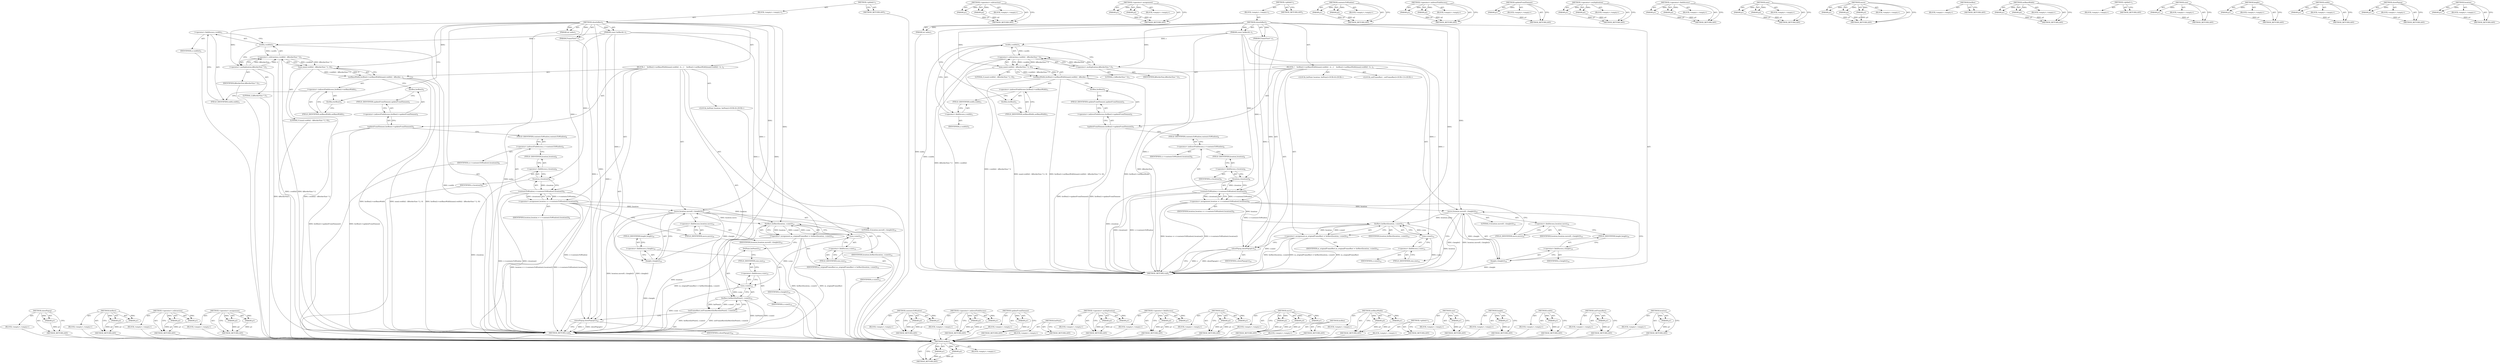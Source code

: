 digraph "location" {
vulnerable_152 [label=<(METHOD,IntRect)>];
vulnerable_153 [label=<(PARAM,p1)>];
vulnerable_154 [label=<(PARAM,p2)>];
vulnerable_155 [label=<(BLOCK,&lt;empty&gt;,&lt;empty&gt;)>];
vulnerable_156 [label=<(METHOD_RETURN,ANY)>];
vulnerable_105 [label=<(METHOD,&lt;operator&gt;.subtraction)>];
vulnerable_106 [label=<(PARAM,p1)>];
vulnerable_107 [label=<(PARAM,p2)>];
vulnerable_108 [label=<(BLOCK,&lt;empty&gt;,&lt;empty&gt;)>];
vulnerable_109 [label=<(METHOD_RETURN,ANY)>];
vulnerable_128 [label=<(METHOD,&lt;operator&gt;.assignment)>];
vulnerable_129 [label=<(PARAM,p1)>];
vulnerable_130 [label=<(PARAM,p2)>];
vulnerable_131 [label=<(BLOCK,&lt;empty&gt;,&lt;empty&gt;)>];
vulnerable_132 [label=<(METHOD_RETURN,ANY)>];
vulnerable_6 [label=<(METHOD,&lt;global&gt;)<SUB>1</SUB>>];
vulnerable_7 [label=<(BLOCK,&lt;empty&gt;,&lt;empty&gt;)<SUB>1</SUB>>];
vulnerable_8 [label=<(METHOD,showInRect)<SUB>1</SUB>>];
vulnerable_9 [label=<(PARAM,const IntRect&amp; r)<SUB>1</SUB>>];
vulnerable_10 [label=<(PARAM,FrameView* v)<SUB>1</SUB>>];
vulnerable_11 [label=<(PARAM,int index)<SUB>1</SUB>>];
vulnerable_12 [label=<(BLOCK,{
    listBox()-&gt;setBaseWidth(max(r.width() - k...,{
    listBox()-&gt;setBaseWidth(max(r.width() - k...)<SUB>2</SUB>>];
vulnerable_13 [label=<(setBaseWidth,listBox()-&gt;setBaseWidth(max(r.width() - kBorder...)<SUB>3</SUB>>];
vulnerable_14 [label=<(&lt;operator&gt;.indirectFieldAccess,listBox()-&gt;setBaseWidth)<SUB>3</SUB>>];
vulnerable_15 [label=<(listBox,listBox())<SUB>3</SUB>>];
vulnerable_16 [label=<(FIELD_IDENTIFIER,setBaseWidth,setBaseWidth)<SUB>3</SUB>>];
vulnerable_17 [label=<(max,max(r.width() - kBorderSize * 2, 0))<SUB>3</SUB>>];
vulnerable_18 [label=<(&lt;operator&gt;.subtraction,r.width() - kBorderSize * 2)<SUB>3</SUB>>];
vulnerable_19 [label=<(width,r.width())<SUB>3</SUB>>];
vulnerable_20 [label=<(&lt;operator&gt;.fieldAccess,r.width)<SUB>3</SUB>>];
vulnerable_21 [label=<(IDENTIFIER,r,r.width())<SUB>3</SUB>>];
vulnerable_22 [label=<(FIELD_IDENTIFIER,width,width)<SUB>3</SUB>>];
vulnerable_23 [label=<(&lt;operator&gt;.multiplication,kBorderSize * 2)<SUB>3</SUB>>];
vulnerable_24 [label=<(IDENTIFIER,kBorderSize,kBorderSize * 2)<SUB>3</SUB>>];
vulnerable_25 [label=<(LITERAL,2,kBorderSize * 2)<SUB>3</SUB>>];
vulnerable_26 [label=<(LITERAL,0,max(r.width() - kBorderSize * 2, 0))<SUB>3</SUB>>];
vulnerable_27 [label=<(updateFromElement,listBox()-&gt;updateFromElement())<SUB>5</SUB>>];
vulnerable_28 [label=<(&lt;operator&gt;.indirectFieldAccess,listBox()-&gt;updateFromElement)<SUB>5</SUB>>];
vulnerable_29 [label=<(listBox,listBox())<SUB>5</SUB>>];
vulnerable_30 [label=<(FIELD_IDENTIFIER,updateFromElement,updateFromElement)<SUB>5</SUB>>];
vulnerable_31 [label="<(LOCAL,IntPoint location: IntPoint)<SUB>8</SUB>>"];
vulnerable_32 [label=<(&lt;operator&gt;.assignment,location = v-&gt;contentsToWindow(r.location()))<SUB>8</SUB>>];
vulnerable_33 [label=<(IDENTIFIER,location,location = v-&gt;contentsToWindow(r.location()))<SUB>8</SUB>>];
vulnerable_34 [label=<(contentsToWindow,v-&gt;contentsToWindow(r.location()))<SUB>8</SUB>>];
vulnerable_35 [label=<(&lt;operator&gt;.indirectFieldAccess,v-&gt;contentsToWindow)<SUB>8</SUB>>];
vulnerable_36 [label=<(IDENTIFIER,v,v-&gt;contentsToWindow(r.location()))<SUB>8</SUB>>];
vulnerable_37 [label=<(FIELD_IDENTIFIER,contentsToWindow,contentsToWindow)<SUB>8</SUB>>];
vulnerable_38 [label=<(location,r.location())<SUB>8</SUB>>];
vulnerable_39 [label=<(&lt;operator&gt;.fieldAccess,r.location)<SUB>8</SUB>>];
vulnerable_40 [label=<(IDENTIFIER,r,r.location())<SUB>8</SUB>>];
vulnerable_41 [label=<(FIELD_IDENTIFIER,location,location)<SUB>8</SUB>>];
vulnerable_42 [label=<(move,location.move(0, r.height()))<SUB>10</SUB>>];
vulnerable_43 [label=<(&lt;operator&gt;.fieldAccess,location.move)<SUB>10</SUB>>];
vulnerable_44 [label=<(IDENTIFIER,location,location.move(0, r.height()))<SUB>10</SUB>>];
vulnerable_45 [label=<(FIELD_IDENTIFIER,move,move)<SUB>10</SUB>>];
vulnerable_46 [label=<(LITERAL,0,location.move(0, r.height()))<SUB>10</SUB>>];
vulnerable_47 [label=<(height,r.height())<SUB>10</SUB>>];
vulnerable_48 [label=<(&lt;operator&gt;.fieldAccess,r.height)<SUB>10</SUB>>];
vulnerable_49 [label=<(IDENTIFIER,r,r.height())<SUB>10</SUB>>];
vulnerable_50 [label=<(FIELD_IDENTIFIER,height,height)<SUB>10</SUB>>];
vulnerable_51 [label=<(&lt;operator&gt;.assignment,m_originalFrameRect = IntRect(location, r.size()))<SUB>12</SUB>>];
vulnerable_52 [label=<(IDENTIFIER,m_originalFrameRect,m_originalFrameRect = IntRect(location, r.size()))<SUB>12</SUB>>];
vulnerable_53 [label=<(IntRect,IntRect(location, r.size()))<SUB>12</SUB>>];
vulnerable_54 [label=<(IDENTIFIER,location,IntRect(location, r.size()))<SUB>12</SUB>>];
vulnerable_55 [label=<(size,r.size())<SUB>12</SUB>>];
vulnerable_56 [label=<(&lt;operator&gt;.fieldAccess,r.size)<SUB>12</SUB>>];
vulnerable_57 [label=<(IDENTIFIER,r,r.size())<SUB>12</SUB>>];
vulnerable_58 [label=<(FIELD_IDENTIFIER,size,size)<SUB>12</SUB>>];
vulnerable_59 [label="<(LOCAL,setFrameRect : setFrameRect)<SUB>13</SUB>>"];
vulnerable_60 [label=<(showPopup,showPopup(v))<SUB>14</SUB>>];
vulnerable_61 [label=<(IDENTIFIER,v,showPopup(v))<SUB>14</SUB>>];
vulnerable_62 [label=<(METHOD_RETURN,void)<SUB>1</SUB>>];
vulnerable_64 [label=<(METHOD_RETURN,ANY)<SUB>1</SUB>>];
vulnerable_133 [label=<(METHOD,contentsToWindow)>];
vulnerable_134 [label=<(PARAM,p1)>];
vulnerable_135 [label=<(PARAM,p2)>];
vulnerable_136 [label=<(BLOCK,&lt;empty&gt;,&lt;empty&gt;)>];
vulnerable_137 [label=<(METHOD_RETURN,ANY)>];
vulnerable_92 [label=<(METHOD,&lt;operator&gt;.indirectFieldAccess)>];
vulnerable_93 [label=<(PARAM,p1)>];
vulnerable_94 [label=<(PARAM,p2)>];
vulnerable_95 [label=<(BLOCK,&lt;empty&gt;,&lt;empty&gt;)>];
vulnerable_96 [label=<(METHOD_RETURN,ANY)>];
vulnerable_124 [label=<(METHOD,updateFromElement)>];
vulnerable_125 [label=<(PARAM,p1)>];
vulnerable_126 [label=<(BLOCK,&lt;empty&gt;,&lt;empty&gt;)>];
vulnerable_127 [label=<(METHOD_RETURN,ANY)>];
vulnerable_119 [label=<(METHOD,&lt;operator&gt;.multiplication)>];
vulnerable_120 [label=<(PARAM,p1)>];
vulnerable_121 [label=<(PARAM,p2)>];
vulnerable_122 [label=<(BLOCK,&lt;empty&gt;,&lt;empty&gt;)>];
vulnerable_123 [label=<(METHOD_RETURN,ANY)>];
vulnerable_114 [label=<(METHOD,&lt;operator&gt;.fieldAccess)>];
vulnerable_115 [label=<(PARAM,p1)>];
vulnerable_116 [label=<(PARAM,p2)>];
vulnerable_117 [label=<(BLOCK,&lt;empty&gt;,&lt;empty&gt;)>];
vulnerable_118 [label=<(METHOD_RETURN,ANY)>];
vulnerable_100 [label=<(METHOD,max)>];
vulnerable_101 [label=<(PARAM,p1)>];
vulnerable_102 [label=<(PARAM,p2)>];
vulnerable_103 [label=<(BLOCK,&lt;empty&gt;,&lt;empty&gt;)>];
vulnerable_104 [label=<(METHOD_RETURN,ANY)>];
vulnerable_142 [label=<(METHOD,move)>];
vulnerable_143 [label=<(PARAM,p1)>];
vulnerable_144 [label=<(PARAM,p2)>];
vulnerable_145 [label=<(PARAM,p3)>];
vulnerable_146 [label=<(BLOCK,&lt;empty&gt;,&lt;empty&gt;)>];
vulnerable_147 [label=<(METHOD_RETURN,ANY)>];
vulnerable_97 [label=<(METHOD,listBox)>];
vulnerable_98 [label=<(BLOCK,&lt;empty&gt;,&lt;empty&gt;)>];
vulnerable_99 [label=<(METHOD_RETURN,ANY)>];
vulnerable_87 [label=<(METHOD,setBaseWidth)>];
vulnerable_88 [label=<(PARAM,p1)>];
vulnerable_89 [label=<(PARAM,p2)>];
vulnerable_90 [label=<(BLOCK,&lt;empty&gt;,&lt;empty&gt;)>];
vulnerable_91 [label=<(METHOD_RETURN,ANY)>];
vulnerable_81 [label=<(METHOD,&lt;global&gt;)<SUB>1</SUB>>];
vulnerable_82 [label=<(BLOCK,&lt;empty&gt;,&lt;empty&gt;)>];
vulnerable_83 [label=<(METHOD_RETURN,ANY)>];
vulnerable_157 [label=<(METHOD,size)>];
vulnerable_158 [label=<(PARAM,p1)>];
vulnerable_159 [label=<(BLOCK,&lt;empty&gt;,&lt;empty&gt;)>];
vulnerable_160 [label=<(METHOD_RETURN,ANY)>];
vulnerable_148 [label=<(METHOD,height)>];
vulnerable_149 [label=<(PARAM,p1)>];
vulnerable_150 [label=<(BLOCK,&lt;empty&gt;,&lt;empty&gt;)>];
vulnerable_151 [label=<(METHOD_RETURN,ANY)>];
vulnerable_110 [label=<(METHOD,width)>];
vulnerable_111 [label=<(PARAM,p1)>];
vulnerable_112 [label=<(BLOCK,&lt;empty&gt;,&lt;empty&gt;)>];
vulnerable_113 [label=<(METHOD_RETURN,ANY)>];
vulnerable_161 [label=<(METHOD,showPopup)>];
vulnerable_162 [label=<(PARAM,p1)>];
vulnerable_163 [label=<(BLOCK,&lt;empty&gt;,&lt;empty&gt;)>];
vulnerable_164 [label=<(METHOD_RETURN,ANY)>];
vulnerable_138 [label=<(METHOD,location)>];
vulnerable_139 [label=<(PARAM,p1)>];
vulnerable_140 [label=<(BLOCK,&lt;empty&gt;,&lt;empty&gt;)>];
vulnerable_141 [label=<(METHOD_RETURN,ANY)>];
fixed_172 [label=<(METHOD,showPopup)>];
fixed_173 [label=<(PARAM,p1)>];
fixed_174 [label=<(BLOCK,&lt;empty&gt;,&lt;empty&gt;)>];
fixed_175 [label=<(METHOD_RETURN,ANY)>];
fixed_156 [label=<(METHOD,IntRect)>];
fixed_157 [label=<(PARAM,p1)>];
fixed_158 [label=<(PARAM,p2)>];
fixed_159 [label=<(BLOCK,&lt;empty&gt;,&lt;empty&gt;)>];
fixed_160 [label=<(METHOD_RETURN,ANY)>];
fixed_109 [label=<(METHOD,&lt;operator&gt;.subtraction)>];
fixed_110 [label=<(PARAM,p1)>];
fixed_111 [label=<(PARAM,p2)>];
fixed_112 [label=<(BLOCK,&lt;empty&gt;,&lt;empty&gt;)>];
fixed_113 [label=<(METHOD_RETURN,ANY)>];
fixed_132 [label=<(METHOD,&lt;operator&gt;.assignment)>];
fixed_133 [label=<(PARAM,p1)>];
fixed_134 [label=<(PARAM,p2)>];
fixed_135 [label=<(BLOCK,&lt;empty&gt;,&lt;empty&gt;)>];
fixed_136 [label=<(METHOD_RETURN,ANY)>];
fixed_6 [label=<(METHOD,&lt;global&gt;)<SUB>1</SUB>>];
fixed_7 [label=<(BLOCK,&lt;empty&gt;,&lt;empty&gt;)<SUB>1</SUB>>];
fixed_8 [label=<(METHOD,showInRect)<SUB>1</SUB>>];
fixed_9 [label=<(PARAM,const IntRect&amp; r)<SUB>1</SUB>>];
fixed_10 [label=<(PARAM,FrameView* v)<SUB>1</SUB>>];
fixed_11 [label=<(PARAM,int index)<SUB>1</SUB>>];
fixed_12 [label=<(BLOCK,{
    listBox()-&gt;setBaseWidth(max(r.width() - k...,{
    listBox()-&gt;setBaseWidth(max(r.width() - k...)<SUB>2</SUB>>];
fixed_13 [label=<(setBaseWidth,listBox()-&gt;setBaseWidth(max(r.width() - kBorder...)<SUB>3</SUB>>];
fixed_14 [label=<(&lt;operator&gt;.indirectFieldAccess,listBox()-&gt;setBaseWidth)<SUB>3</SUB>>];
fixed_15 [label=<(listBox,listBox())<SUB>3</SUB>>];
fixed_16 [label=<(FIELD_IDENTIFIER,setBaseWidth,setBaseWidth)<SUB>3</SUB>>];
fixed_17 [label=<(max,max(r.width() - kBorderSize * 2, 0))<SUB>3</SUB>>];
fixed_18 [label=<(&lt;operator&gt;.subtraction,r.width() - kBorderSize * 2)<SUB>3</SUB>>];
fixed_19 [label=<(width,r.width())<SUB>3</SUB>>];
fixed_20 [label=<(&lt;operator&gt;.fieldAccess,r.width)<SUB>3</SUB>>];
fixed_21 [label=<(IDENTIFIER,r,r.width())<SUB>3</SUB>>];
fixed_22 [label=<(FIELD_IDENTIFIER,width,width)<SUB>3</SUB>>];
fixed_23 [label=<(&lt;operator&gt;.multiplication,kBorderSize * 2)<SUB>3</SUB>>];
fixed_24 [label=<(IDENTIFIER,kBorderSize,kBorderSize * 2)<SUB>3</SUB>>];
fixed_25 [label=<(LITERAL,2,kBorderSize * 2)<SUB>3</SUB>>];
fixed_26 [label=<(LITERAL,0,max(r.width() - kBorderSize * 2, 0))<SUB>3</SUB>>];
fixed_27 [label=<(updateFromElement,listBox()-&gt;updateFromElement())<SUB>5</SUB>>];
fixed_28 [label=<(&lt;operator&gt;.indirectFieldAccess,listBox()-&gt;updateFromElement)<SUB>5</SUB>>];
fixed_29 [label=<(listBox,listBox())<SUB>5</SUB>>];
fixed_30 [label=<(FIELD_IDENTIFIER,updateFromElement,updateFromElement)<SUB>5</SUB>>];
fixed_31 [label="<(LOCAL,IntPoint location: IntPoint)<SUB>8</SUB>>"];
fixed_32 [label=<(&lt;operator&gt;.assignment,location = v-&gt;contentsToWindow(r.location()))<SUB>8</SUB>>];
fixed_33 [label=<(IDENTIFIER,location,location = v-&gt;contentsToWindow(r.location()))<SUB>8</SUB>>];
fixed_34 [label=<(contentsToWindow,v-&gt;contentsToWindow(r.location()))<SUB>8</SUB>>];
fixed_35 [label=<(&lt;operator&gt;.indirectFieldAccess,v-&gt;contentsToWindow)<SUB>8</SUB>>];
fixed_36 [label=<(IDENTIFIER,v,v-&gt;contentsToWindow(r.location()))<SUB>8</SUB>>];
fixed_37 [label=<(FIELD_IDENTIFIER,contentsToWindow,contentsToWindow)<SUB>8</SUB>>];
fixed_38 [label=<(location,r.location())<SUB>8</SUB>>];
fixed_39 [label=<(&lt;operator&gt;.fieldAccess,r.location)<SUB>8</SUB>>];
fixed_40 [label=<(IDENTIFIER,r,r.location())<SUB>8</SUB>>];
fixed_41 [label=<(FIELD_IDENTIFIER,location,location)<SUB>8</SUB>>];
fixed_42 [label=<(move,location.move(0, r.height()))<SUB>10</SUB>>];
fixed_43 [label=<(&lt;operator&gt;.fieldAccess,location.move)<SUB>10</SUB>>];
fixed_44 [label=<(IDENTIFIER,location,location.move(0, r.height()))<SUB>10</SUB>>];
fixed_45 [label=<(FIELD_IDENTIFIER,move,move)<SUB>10</SUB>>];
fixed_46 [label=<(LITERAL,0,location.move(0, r.height()))<SUB>10</SUB>>];
fixed_47 [label=<(height,r.height())<SUB>10</SUB>>];
fixed_48 [label=<(&lt;operator&gt;.fieldAccess,r.height)<SUB>10</SUB>>];
fixed_49 [label=<(IDENTIFIER,r,r.height())<SUB>10</SUB>>];
fixed_50 [label=<(FIELD_IDENTIFIER,height,height)<SUB>10</SUB>>];
fixed_51 [label=<(&lt;operator&gt;.assignment,m_originalFrameRect = IntRect(location, r.size()))<SUB>12</SUB>>];
fixed_52 [label=<(IDENTIFIER,m_originalFrameRect,m_originalFrameRect = IntRect(location, r.size()))<SUB>12</SUB>>];
fixed_53 [label=<(IntRect,IntRect(location, r.size()))<SUB>12</SUB>>];
fixed_54 [label=<(IDENTIFIER,location,IntRect(location, r.size()))<SUB>12</SUB>>];
fixed_55 [label=<(size,r.size())<SUB>12</SUB>>];
fixed_56 [label=<(&lt;operator&gt;.fieldAccess,r.size)<SUB>12</SUB>>];
fixed_57 [label=<(IDENTIFIER,r,r.size())<SUB>12</SUB>>];
fixed_58 [label=<(FIELD_IDENTIFIER,size,size)<SUB>12</SUB>>];
fixed_59 [label=<(setFrameRect,setFrameRect(IntRect(IntPoint(), r.size())))<SUB>15</SUB>>];
fixed_60 [label=<(IntRect,IntRect(IntPoint(), r.size()))<SUB>15</SUB>>];
fixed_61 [label=<(IntPoint,IntPoint())<SUB>15</SUB>>];
fixed_62 [label=<(size,r.size())<SUB>15</SUB>>];
fixed_63 [label=<(&lt;operator&gt;.fieldAccess,r.size)<SUB>15</SUB>>];
fixed_64 [label=<(IDENTIFIER,r,r.size())<SUB>15</SUB>>];
fixed_65 [label=<(FIELD_IDENTIFIER,size,size)<SUB>15</SUB>>];
fixed_66 [label=<(showPopup,showPopup(v))<SUB>16</SUB>>];
fixed_67 [label=<(IDENTIFIER,v,showPopup(v))<SUB>16</SUB>>];
fixed_68 [label=<(METHOD_RETURN,void)<SUB>1</SUB>>];
fixed_70 [label=<(METHOD_RETURN,ANY)<SUB>1</SUB>>];
fixed_137 [label=<(METHOD,contentsToWindow)>];
fixed_138 [label=<(PARAM,p1)>];
fixed_139 [label=<(PARAM,p2)>];
fixed_140 [label=<(BLOCK,&lt;empty&gt;,&lt;empty&gt;)>];
fixed_141 [label=<(METHOD_RETURN,ANY)>];
fixed_96 [label=<(METHOD,&lt;operator&gt;.indirectFieldAccess)>];
fixed_97 [label=<(PARAM,p1)>];
fixed_98 [label=<(PARAM,p2)>];
fixed_99 [label=<(BLOCK,&lt;empty&gt;,&lt;empty&gt;)>];
fixed_100 [label=<(METHOD_RETURN,ANY)>];
fixed_128 [label=<(METHOD,updateFromElement)>];
fixed_129 [label=<(PARAM,p1)>];
fixed_130 [label=<(BLOCK,&lt;empty&gt;,&lt;empty&gt;)>];
fixed_131 [label=<(METHOD_RETURN,ANY)>];
fixed_169 [label=<(METHOD,IntPoint)>];
fixed_170 [label=<(BLOCK,&lt;empty&gt;,&lt;empty&gt;)>];
fixed_171 [label=<(METHOD_RETURN,ANY)>];
fixed_123 [label=<(METHOD,&lt;operator&gt;.multiplication)>];
fixed_124 [label=<(PARAM,p1)>];
fixed_125 [label=<(PARAM,p2)>];
fixed_126 [label=<(BLOCK,&lt;empty&gt;,&lt;empty&gt;)>];
fixed_127 [label=<(METHOD_RETURN,ANY)>];
fixed_118 [label=<(METHOD,&lt;operator&gt;.fieldAccess)>];
fixed_119 [label=<(PARAM,p1)>];
fixed_120 [label=<(PARAM,p2)>];
fixed_121 [label=<(BLOCK,&lt;empty&gt;,&lt;empty&gt;)>];
fixed_122 [label=<(METHOD_RETURN,ANY)>];
fixed_104 [label=<(METHOD,max)>];
fixed_105 [label=<(PARAM,p1)>];
fixed_106 [label=<(PARAM,p2)>];
fixed_107 [label=<(BLOCK,&lt;empty&gt;,&lt;empty&gt;)>];
fixed_108 [label=<(METHOD_RETURN,ANY)>];
fixed_146 [label=<(METHOD,move)>];
fixed_147 [label=<(PARAM,p1)>];
fixed_148 [label=<(PARAM,p2)>];
fixed_149 [label=<(PARAM,p3)>];
fixed_150 [label=<(BLOCK,&lt;empty&gt;,&lt;empty&gt;)>];
fixed_151 [label=<(METHOD_RETURN,ANY)>];
fixed_101 [label=<(METHOD,listBox)>];
fixed_102 [label=<(BLOCK,&lt;empty&gt;,&lt;empty&gt;)>];
fixed_103 [label=<(METHOD_RETURN,ANY)>];
fixed_91 [label=<(METHOD,setBaseWidth)>];
fixed_92 [label=<(PARAM,p1)>];
fixed_93 [label=<(PARAM,p2)>];
fixed_94 [label=<(BLOCK,&lt;empty&gt;,&lt;empty&gt;)>];
fixed_95 [label=<(METHOD_RETURN,ANY)>];
fixed_85 [label=<(METHOD,&lt;global&gt;)<SUB>1</SUB>>];
fixed_86 [label=<(BLOCK,&lt;empty&gt;,&lt;empty&gt;)>];
fixed_87 [label=<(METHOD_RETURN,ANY)>];
fixed_161 [label=<(METHOD,size)>];
fixed_162 [label=<(PARAM,p1)>];
fixed_163 [label=<(BLOCK,&lt;empty&gt;,&lt;empty&gt;)>];
fixed_164 [label=<(METHOD_RETURN,ANY)>];
fixed_152 [label=<(METHOD,height)>];
fixed_153 [label=<(PARAM,p1)>];
fixed_154 [label=<(BLOCK,&lt;empty&gt;,&lt;empty&gt;)>];
fixed_155 [label=<(METHOD_RETURN,ANY)>];
fixed_114 [label=<(METHOD,width)>];
fixed_115 [label=<(PARAM,p1)>];
fixed_116 [label=<(BLOCK,&lt;empty&gt;,&lt;empty&gt;)>];
fixed_117 [label=<(METHOD_RETURN,ANY)>];
fixed_165 [label=<(METHOD,setFrameRect)>];
fixed_166 [label=<(PARAM,p1)>];
fixed_167 [label=<(BLOCK,&lt;empty&gt;,&lt;empty&gt;)>];
fixed_168 [label=<(METHOD_RETURN,ANY)>];
fixed_142 [label=<(METHOD,location)>];
fixed_143 [label=<(PARAM,p1)>];
fixed_144 [label=<(BLOCK,&lt;empty&gt;,&lt;empty&gt;)>];
fixed_145 [label=<(METHOD_RETURN,ANY)>];
vulnerable_152 -> vulnerable_153  [key=0, label="AST: "];
vulnerable_152 -> vulnerable_153  [key=1, label="DDG: "];
vulnerable_152 -> vulnerable_155  [key=0, label="AST: "];
vulnerable_152 -> vulnerable_154  [key=0, label="AST: "];
vulnerable_152 -> vulnerable_154  [key=1, label="DDG: "];
vulnerable_152 -> vulnerable_156  [key=0, label="AST: "];
vulnerable_152 -> vulnerable_156  [key=1, label="CFG: "];
vulnerable_153 -> vulnerable_156  [key=0, label="DDG: p1"];
vulnerable_154 -> vulnerable_156  [key=0, label="DDG: p2"];
vulnerable_105 -> vulnerable_106  [key=0, label="AST: "];
vulnerable_105 -> vulnerable_106  [key=1, label="DDG: "];
vulnerable_105 -> vulnerable_108  [key=0, label="AST: "];
vulnerable_105 -> vulnerable_107  [key=0, label="AST: "];
vulnerable_105 -> vulnerable_107  [key=1, label="DDG: "];
vulnerable_105 -> vulnerable_109  [key=0, label="AST: "];
vulnerable_105 -> vulnerable_109  [key=1, label="CFG: "];
vulnerable_106 -> vulnerable_109  [key=0, label="DDG: p1"];
vulnerable_107 -> vulnerable_109  [key=0, label="DDG: p2"];
vulnerable_128 -> vulnerable_129  [key=0, label="AST: "];
vulnerable_128 -> vulnerable_129  [key=1, label="DDG: "];
vulnerable_128 -> vulnerable_131  [key=0, label="AST: "];
vulnerable_128 -> vulnerable_130  [key=0, label="AST: "];
vulnerable_128 -> vulnerable_130  [key=1, label="DDG: "];
vulnerable_128 -> vulnerable_132  [key=0, label="AST: "];
vulnerable_128 -> vulnerable_132  [key=1, label="CFG: "];
vulnerable_129 -> vulnerable_132  [key=0, label="DDG: p1"];
vulnerable_130 -> vulnerable_132  [key=0, label="DDG: p2"];
vulnerable_6 -> vulnerable_7  [key=0, label="AST: "];
vulnerable_6 -> vulnerable_64  [key=0, label="AST: "];
vulnerable_6 -> vulnerable_64  [key=1, label="CFG: "];
vulnerable_7 -> vulnerable_8  [key=0, label="AST: "];
vulnerable_8 -> vulnerable_9  [key=0, label="AST: "];
vulnerable_8 -> vulnerable_9  [key=1, label="DDG: "];
vulnerable_8 -> vulnerable_10  [key=0, label="AST: "];
vulnerable_8 -> vulnerable_10  [key=1, label="DDG: "];
vulnerable_8 -> vulnerable_11  [key=0, label="AST: "];
vulnerable_8 -> vulnerable_11  [key=1, label="DDG: "];
vulnerable_8 -> vulnerable_12  [key=0, label="AST: "];
vulnerable_8 -> vulnerable_62  [key=0, label="AST: "];
vulnerable_8 -> vulnerable_15  [key=0, label="CFG: "];
vulnerable_8 -> vulnerable_42  [key=0, label="DDG: "];
vulnerable_8 -> vulnerable_60  [key=0, label="DDG: "];
vulnerable_8 -> vulnerable_17  [key=0, label="DDG: "];
vulnerable_8 -> vulnerable_53  [key=0, label="DDG: "];
vulnerable_8 -> vulnerable_23  [key=0, label="DDG: "];
vulnerable_9 -> vulnerable_62  [key=0, label="DDG: r"];
vulnerable_9 -> vulnerable_47  [key=0, label="DDG: r"];
vulnerable_9 -> vulnerable_38  [key=0, label="DDG: r"];
vulnerable_9 -> vulnerable_55  [key=0, label="DDG: r"];
vulnerable_9 -> vulnerable_19  [key=0, label="DDG: r"];
vulnerable_10 -> vulnerable_60  [key=0, label="DDG: v"];
vulnerable_10 -> vulnerable_34  [key=0, label="DDG: v"];
vulnerable_11 -> vulnerable_62  [key=0, label="DDG: index"];
vulnerable_12 -> vulnerable_13  [key=0, label="AST: "];
vulnerable_12 -> vulnerable_27  [key=0, label="AST: "];
vulnerable_12 -> vulnerable_31  [key=0, label="AST: "];
vulnerable_12 -> vulnerable_32  [key=0, label="AST: "];
vulnerable_12 -> vulnerable_42  [key=0, label="AST: "];
vulnerable_12 -> vulnerable_51  [key=0, label="AST: "];
vulnerable_12 -> vulnerable_59  [key=0, label="AST: "];
vulnerable_12 -> vulnerable_60  [key=0, label="AST: "];
vulnerable_13 -> vulnerable_14  [key=0, label="AST: "];
vulnerable_13 -> vulnerable_17  [key=0, label="AST: "];
vulnerable_13 -> vulnerable_29  [key=0, label="CFG: "];
vulnerable_13 -> vulnerable_62  [key=0, label="DDG: listBox()-&gt;setBaseWidth"];
vulnerable_13 -> vulnerable_62  [key=1, label="DDG: max(r.width() - kBorderSize * 2, 0)"];
vulnerable_13 -> vulnerable_62  [key=2, label="DDG: listBox()-&gt;setBaseWidth(max(r.width() - kBorderSize * 2, 0))"];
vulnerable_14 -> vulnerable_15  [key=0, label="AST: "];
vulnerable_14 -> vulnerable_16  [key=0, label="AST: "];
vulnerable_14 -> vulnerable_22  [key=0, label="CFG: "];
vulnerable_15 -> vulnerable_16  [key=0, label="CFG: "];
vulnerable_16 -> vulnerable_14  [key=0, label="CFG: "];
vulnerable_17 -> vulnerable_18  [key=0, label="AST: "];
vulnerable_17 -> vulnerable_26  [key=0, label="AST: "];
vulnerable_17 -> vulnerable_13  [key=0, label="CFG: "];
vulnerable_17 -> vulnerable_13  [key=1, label="DDG: r.width() - kBorderSize * 2"];
vulnerable_17 -> vulnerable_13  [key=2, label="DDG: 0"];
vulnerable_17 -> vulnerable_62  [key=0, label="DDG: r.width() - kBorderSize * 2"];
vulnerable_18 -> vulnerable_19  [key=0, label="AST: "];
vulnerable_18 -> vulnerable_23  [key=0, label="AST: "];
vulnerable_18 -> vulnerable_17  [key=0, label="CFG: "];
vulnerable_18 -> vulnerable_17  [key=1, label="DDG: r.width()"];
vulnerable_18 -> vulnerable_17  [key=2, label="DDG: kBorderSize * 2"];
vulnerable_18 -> vulnerable_62  [key=0, label="DDG: r.width()"];
vulnerable_18 -> vulnerable_62  [key=1, label="DDG: kBorderSize * 2"];
vulnerable_19 -> vulnerable_20  [key=0, label="AST: "];
vulnerable_19 -> vulnerable_23  [key=0, label="CFG: "];
vulnerable_19 -> vulnerable_62  [key=0, label="DDG: r.width"];
vulnerable_19 -> vulnerable_18  [key=0, label="DDG: r.width"];
vulnerable_20 -> vulnerable_21  [key=0, label="AST: "];
vulnerable_20 -> vulnerable_22  [key=0, label="AST: "];
vulnerable_20 -> vulnerable_19  [key=0, label="CFG: "];
vulnerable_22 -> vulnerable_20  [key=0, label="CFG: "];
vulnerable_23 -> vulnerable_24  [key=0, label="AST: "];
vulnerable_23 -> vulnerable_25  [key=0, label="AST: "];
vulnerable_23 -> vulnerable_18  [key=0, label="CFG: "];
vulnerable_23 -> vulnerable_18  [key=1, label="DDG: kBorderSize"];
vulnerable_23 -> vulnerable_18  [key=2, label="DDG: 2"];
vulnerable_23 -> vulnerable_62  [key=0, label="DDG: kBorderSize"];
vulnerable_27 -> vulnerable_28  [key=0, label="AST: "];
vulnerable_27 -> vulnerable_37  [key=0, label="CFG: "];
vulnerable_27 -> vulnerable_62  [key=0, label="DDG: listBox()-&gt;updateFromElement"];
vulnerable_27 -> vulnerable_62  [key=1, label="DDG: listBox()-&gt;updateFromElement()"];
vulnerable_28 -> vulnerable_29  [key=0, label="AST: "];
vulnerable_28 -> vulnerable_30  [key=0, label="AST: "];
vulnerable_28 -> vulnerable_27  [key=0, label="CFG: "];
vulnerable_29 -> vulnerable_30  [key=0, label="CFG: "];
vulnerable_30 -> vulnerable_28  [key=0, label="CFG: "];
vulnerable_32 -> vulnerable_33  [key=0, label="AST: "];
vulnerable_32 -> vulnerable_34  [key=0, label="AST: "];
vulnerable_32 -> vulnerable_45  [key=0, label="CFG: "];
vulnerable_32 -> vulnerable_62  [key=0, label="DDG: v-&gt;contentsToWindow(r.location())"];
vulnerable_32 -> vulnerable_62  [key=1, label="DDG: location = v-&gt;contentsToWindow(r.location())"];
vulnerable_32 -> vulnerable_42  [key=0, label="DDG: location"];
vulnerable_32 -> vulnerable_53  [key=0, label="DDG: location"];
vulnerable_34 -> vulnerable_35  [key=0, label="AST: "];
vulnerable_34 -> vulnerable_38  [key=0, label="AST: "];
vulnerable_34 -> vulnerable_32  [key=0, label="CFG: "];
vulnerable_34 -> vulnerable_32  [key=1, label="DDG: v-&gt;contentsToWindow"];
vulnerable_34 -> vulnerable_32  [key=2, label="DDG: r.location()"];
vulnerable_34 -> vulnerable_62  [key=0, label="DDG: v-&gt;contentsToWindow"];
vulnerable_34 -> vulnerable_62  [key=1, label="DDG: r.location()"];
vulnerable_34 -> vulnerable_60  [key=0, label="DDG: v-&gt;contentsToWindow"];
vulnerable_35 -> vulnerable_36  [key=0, label="AST: "];
vulnerable_35 -> vulnerable_37  [key=0, label="AST: "];
vulnerable_35 -> vulnerable_41  [key=0, label="CFG: "];
vulnerable_37 -> vulnerable_35  [key=0, label="CFG: "];
vulnerable_38 -> vulnerable_39  [key=0, label="AST: "];
vulnerable_38 -> vulnerable_34  [key=0, label="CFG: "];
vulnerable_38 -> vulnerable_34  [key=1, label="DDG: r.location"];
vulnerable_38 -> vulnerable_62  [key=0, label="DDG: r.location"];
vulnerable_39 -> vulnerable_40  [key=0, label="AST: "];
vulnerable_39 -> vulnerable_41  [key=0, label="AST: "];
vulnerable_39 -> vulnerable_38  [key=0, label="CFG: "];
vulnerable_41 -> vulnerable_39  [key=0, label="CFG: "];
vulnerable_42 -> vulnerable_43  [key=0, label="AST: "];
vulnerable_42 -> vulnerable_46  [key=0, label="AST: "];
vulnerable_42 -> vulnerable_47  [key=0, label="AST: "];
vulnerable_42 -> vulnerable_58  [key=0, label="CFG: "];
vulnerable_42 -> vulnerable_62  [key=0, label="DDG: r.height()"];
vulnerable_42 -> vulnerable_62  [key=1, label="DDG: location.move(0, r.height())"];
vulnerable_42 -> vulnerable_53  [key=0, label="DDG: location.move"];
vulnerable_43 -> vulnerable_44  [key=0, label="AST: "];
vulnerable_43 -> vulnerable_45  [key=0, label="AST: "];
vulnerable_43 -> vulnerable_50  [key=0, label="CFG: "];
vulnerable_45 -> vulnerable_43  [key=0, label="CFG: "];
vulnerable_47 -> vulnerable_48  [key=0, label="AST: "];
vulnerable_47 -> vulnerable_42  [key=0, label="CFG: "];
vulnerable_47 -> vulnerable_42  [key=1, label="DDG: r.height"];
vulnerable_47 -> vulnerable_62  [key=0, label="DDG: r.height"];
vulnerable_48 -> vulnerable_49  [key=0, label="AST: "];
vulnerable_48 -> vulnerable_50  [key=0, label="AST: "];
vulnerable_48 -> vulnerable_47  [key=0, label="CFG: "];
vulnerable_50 -> vulnerable_48  [key=0, label="CFG: "];
vulnerable_51 -> vulnerable_52  [key=0, label="AST: "];
vulnerable_51 -> vulnerable_53  [key=0, label="AST: "];
vulnerable_51 -> vulnerable_60  [key=0, label="CFG: "];
vulnerable_51 -> vulnerable_62  [key=0, label="DDG: IntRect(location, r.size())"];
vulnerable_51 -> vulnerable_62  [key=1, label="DDG: m_originalFrameRect = IntRect(location, r.size())"];
vulnerable_51 -> vulnerable_62  [key=2, label="DDG: m_originalFrameRect"];
vulnerable_53 -> vulnerable_54  [key=0, label="AST: "];
vulnerable_53 -> vulnerable_55  [key=0, label="AST: "];
vulnerable_53 -> vulnerable_51  [key=0, label="CFG: "];
vulnerable_53 -> vulnerable_51  [key=1, label="DDG: location"];
vulnerable_53 -> vulnerable_51  [key=2, label="DDG: r.size()"];
vulnerable_53 -> vulnerable_62  [key=0, label="DDG: location"];
vulnerable_53 -> vulnerable_62  [key=1, label="DDG: r.size()"];
vulnerable_55 -> vulnerable_56  [key=0, label="AST: "];
vulnerable_55 -> vulnerable_53  [key=0, label="CFG: "];
vulnerable_55 -> vulnerable_53  [key=1, label="DDG: r.size"];
vulnerable_55 -> vulnerable_62  [key=0, label="DDG: r.size"];
vulnerable_56 -> vulnerable_57  [key=0, label="AST: "];
vulnerable_56 -> vulnerable_58  [key=0, label="AST: "];
vulnerable_56 -> vulnerable_55  [key=0, label="CFG: "];
vulnerable_58 -> vulnerable_56  [key=0, label="CFG: "];
vulnerable_60 -> vulnerable_61  [key=0, label="AST: "];
vulnerable_60 -> vulnerable_62  [key=0, label="CFG: "];
vulnerable_60 -> vulnerable_62  [key=1, label="DDG: v"];
vulnerable_60 -> vulnerable_62  [key=2, label="DDG: showPopup(v)"];
vulnerable_133 -> vulnerable_134  [key=0, label="AST: "];
vulnerable_133 -> vulnerable_134  [key=1, label="DDG: "];
vulnerable_133 -> vulnerable_136  [key=0, label="AST: "];
vulnerable_133 -> vulnerable_135  [key=0, label="AST: "];
vulnerable_133 -> vulnerable_135  [key=1, label="DDG: "];
vulnerable_133 -> vulnerable_137  [key=0, label="AST: "];
vulnerable_133 -> vulnerable_137  [key=1, label="CFG: "];
vulnerable_134 -> vulnerable_137  [key=0, label="DDG: p1"];
vulnerable_135 -> vulnerable_137  [key=0, label="DDG: p2"];
vulnerable_92 -> vulnerable_93  [key=0, label="AST: "];
vulnerable_92 -> vulnerable_93  [key=1, label="DDG: "];
vulnerable_92 -> vulnerable_95  [key=0, label="AST: "];
vulnerable_92 -> vulnerable_94  [key=0, label="AST: "];
vulnerable_92 -> vulnerable_94  [key=1, label="DDG: "];
vulnerable_92 -> vulnerable_96  [key=0, label="AST: "];
vulnerable_92 -> vulnerable_96  [key=1, label="CFG: "];
vulnerable_93 -> vulnerable_96  [key=0, label="DDG: p1"];
vulnerable_94 -> vulnerable_96  [key=0, label="DDG: p2"];
vulnerable_124 -> vulnerable_125  [key=0, label="AST: "];
vulnerable_124 -> vulnerable_125  [key=1, label="DDG: "];
vulnerable_124 -> vulnerable_126  [key=0, label="AST: "];
vulnerable_124 -> vulnerable_127  [key=0, label="AST: "];
vulnerable_124 -> vulnerable_127  [key=1, label="CFG: "];
vulnerable_125 -> vulnerable_127  [key=0, label="DDG: p1"];
vulnerable_119 -> vulnerable_120  [key=0, label="AST: "];
vulnerable_119 -> vulnerable_120  [key=1, label="DDG: "];
vulnerable_119 -> vulnerable_122  [key=0, label="AST: "];
vulnerable_119 -> vulnerable_121  [key=0, label="AST: "];
vulnerable_119 -> vulnerable_121  [key=1, label="DDG: "];
vulnerable_119 -> vulnerable_123  [key=0, label="AST: "];
vulnerable_119 -> vulnerable_123  [key=1, label="CFG: "];
vulnerable_120 -> vulnerable_123  [key=0, label="DDG: p1"];
vulnerable_121 -> vulnerable_123  [key=0, label="DDG: p2"];
vulnerable_114 -> vulnerable_115  [key=0, label="AST: "];
vulnerable_114 -> vulnerable_115  [key=1, label="DDG: "];
vulnerable_114 -> vulnerable_117  [key=0, label="AST: "];
vulnerable_114 -> vulnerable_116  [key=0, label="AST: "];
vulnerable_114 -> vulnerable_116  [key=1, label="DDG: "];
vulnerable_114 -> vulnerable_118  [key=0, label="AST: "];
vulnerable_114 -> vulnerable_118  [key=1, label="CFG: "];
vulnerable_115 -> vulnerable_118  [key=0, label="DDG: p1"];
vulnerable_116 -> vulnerable_118  [key=0, label="DDG: p2"];
vulnerable_100 -> vulnerable_101  [key=0, label="AST: "];
vulnerable_100 -> vulnerable_101  [key=1, label="DDG: "];
vulnerable_100 -> vulnerable_103  [key=0, label="AST: "];
vulnerable_100 -> vulnerable_102  [key=0, label="AST: "];
vulnerable_100 -> vulnerable_102  [key=1, label="DDG: "];
vulnerable_100 -> vulnerable_104  [key=0, label="AST: "];
vulnerable_100 -> vulnerable_104  [key=1, label="CFG: "];
vulnerable_101 -> vulnerable_104  [key=0, label="DDG: p1"];
vulnerable_102 -> vulnerable_104  [key=0, label="DDG: p2"];
vulnerable_142 -> vulnerable_143  [key=0, label="AST: "];
vulnerable_142 -> vulnerable_143  [key=1, label="DDG: "];
vulnerable_142 -> vulnerable_146  [key=0, label="AST: "];
vulnerable_142 -> vulnerable_144  [key=0, label="AST: "];
vulnerable_142 -> vulnerable_144  [key=1, label="DDG: "];
vulnerable_142 -> vulnerable_147  [key=0, label="AST: "];
vulnerable_142 -> vulnerable_147  [key=1, label="CFG: "];
vulnerable_142 -> vulnerable_145  [key=0, label="AST: "];
vulnerable_142 -> vulnerable_145  [key=1, label="DDG: "];
vulnerable_143 -> vulnerable_147  [key=0, label="DDG: p1"];
vulnerable_144 -> vulnerable_147  [key=0, label="DDG: p2"];
vulnerable_145 -> vulnerable_147  [key=0, label="DDG: p3"];
vulnerable_97 -> vulnerable_98  [key=0, label="AST: "];
vulnerable_97 -> vulnerable_99  [key=0, label="AST: "];
vulnerable_97 -> vulnerable_99  [key=1, label="CFG: "];
vulnerable_87 -> vulnerable_88  [key=0, label="AST: "];
vulnerable_87 -> vulnerable_88  [key=1, label="DDG: "];
vulnerable_87 -> vulnerable_90  [key=0, label="AST: "];
vulnerable_87 -> vulnerable_89  [key=0, label="AST: "];
vulnerable_87 -> vulnerable_89  [key=1, label="DDG: "];
vulnerable_87 -> vulnerable_91  [key=0, label="AST: "];
vulnerable_87 -> vulnerable_91  [key=1, label="CFG: "];
vulnerable_88 -> vulnerable_91  [key=0, label="DDG: p1"];
vulnerable_89 -> vulnerable_91  [key=0, label="DDG: p2"];
vulnerable_81 -> vulnerable_82  [key=0, label="AST: "];
vulnerable_81 -> vulnerable_83  [key=0, label="AST: "];
vulnerable_81 -> vulnerable_83  [key=1, label="CFG: "];
vulnerable_157 -> vulnerable_158  [key=0, label="AST: "];
vulnerable_157 -> vulnerable_158  [key=1, label="DDG: "];
vulnerable_157 -> vulnerable_159  [key=0, label="AST: "];
vulnerable_157 -> vulnerable_160  [key=0, label="AST: "];
vulnerable_157 -> vulnerable_160  [key=1, label="CFG: "];
vulnerable_158 -> vulnerable_160  [key=0, label="DDG: p1"];
vulnerable_148 -> vulnerable_149  [key=0, label="AST: "];
vulnerable_148 -> vulnerable_149  [key=1, label="DDG: "];
vulnerable_148 -> vulnerable_150  [key=0, label="AST: "];
vulnerable_148 -> vulnerable_151  [key=0, label="AST: "];
vulnerable_148 -> vulnerable_151  [key=1, label="CFG: "];
vulnerable_149 -> vulnerable_151  [key=0, label="DDG: p1"];
vulnerable_110 -> vulnerable_111  [key=0, label="AST: "];
vulnerable_110 -> vulnerable_111  [key=1, label="DDG: "];
vulnerable_110 -> vulnerable_112  [key=0, label="AST: "];
vulnerable_110 -> vulnerable_113  [key=0, label="AST: "];
vulnerable_110 -> vulnerable_113  [key=1, label="CFG: "];
vulnerable_111 -> vulnerable_113  [key=0, label="DDG: p1"];
vulnerable_161 -> vulnerable_162  [key=0, label="AST: "];
vulnerable_161 -> vulnerable_162  [key=1, label="DDG: "];
vulnerable_161 -> vulnerable_163  [key=0, label="AST: "];
vulnerable_161 -> vulnerable_164  [key=0, label="AST: "];
vulnerable_161 -> vulnerable_164  [key=1, label="CFG: "];
vulnerable_162 -> vulnerable_164  [key=0, label="DDG: p1"];
vulnerable_138 -> vulnerable_139  [key=0, label="AST: "];
vulnerable_138 -> vulnerable_139  [key=1, label="DDG: "];
vulnerable_138 -> vulnerable_140  [key=0, label="AST: "];
vulnerable_138 -> vulnerable_141  [key=0, label="AST: "];
vulnerable_138 -> vulnerable_141  [key=1, label="CFG: "];
vulnerable_139 -> vulnerable_141  [key=0, label="DDG: p1"];
fixed_172 -> fixed_173  [key=0, label="AST: "];
fixed_172 -> fixed_173  [key=1, label="DDG: "];
fixed_172 -> fixed_174  [key=0, label="AST: "];
fixed_172 -> fixed_175  [key=0, label="AST: "];
fixed_172 -> fixed_175  [key=1, label="CFG: "];
fixed_173 -> fixed_175  [key=0, label="DDG: p1"];
fixed_174 -> vulnerable_152  [key=0];
fixed_175 -> vulnerable_152  [key=0];
fixed_156 -> fixed_157  [key=0, label="AST: "];
fixed_156 -> fixed_157  [key=1, label="DDG: "];
fixed_156 -> fixed_159  [key=0, label="AST: "];
fixed_156 -> fixed_158  [key=0, label="AST: "];
fixed_156 -> fixed_158  [key=1, label="DDG: "];
fixed_156 -> fixed_160  [key=0, label="AST: "];
fixed_156 -> fixed_160  [key=1, label="CFG: "];
fixed_157 -> fixed_160  [key=0, label="DDG: p1"];
fixed_158 -> fixed_160  [key=0, label="DDG: p2"];
fixed_159 -> vulnerable_152  [key=0];
fixed_160 -> vulnerable_152  [key=0];
fixed_109 -> fixed_110  [key=0, label="AST: "];
fixed_109 -> fixed_110  [key=1, label="DDG: "];
fixed_109 -> fixed_112  [key=0, label="AST: "];
fixed_109 -> fixed_111  [key=0, label="AST: "];
fixed_109 -> fixed_111  [key=1, label="DDG: "];
fixed_109 -> fixed_113  [key=0, label="AST: "];
fixed_109 -> fixed_113  [key=1, label="CFG: "];
fixed_110 -> fixed_113  [key=0, label="DDG: p1"];
fixed_111 -> fixed_113  [key=0, label="DDG: p2"];
fixed_112 -> vulnerable_152  [key=0];
fixed_113 -> vulnerable_152  [key=0];
fixed_132 -> fixed_133  [key=0, label="AST: "];
fixed_132 -> fixed_133  [key=1, label="DDG: "];
fixed_132 -> fixed_135  [key=0, label="AST: "];
fixed_132 -> fixed_134  [key=0, label="AST: "];
fixed_132 -> fixed_134  [key=1, label="DDG: "];
fixed_132 -> fixed_136  [key=0, label="AST: "];
fixed_132 -> fixed_136  [key=1, label="CFG: "];
fixed_133 -> fixed_136  [key=0, label="DDG: p1"];
fixed_134 -> fixed_136  [key=0, label="DDG: p2"];
fixed_135 -> vulnerable_152  [key=0];
fixed_136 -> vulnerable_152  [key=0];
fixed_6 -> fixed_7  [key=0, label="AST: "];
fixed_6 -> fixed_70  [key=0, label="AST: "];
fixed_6 -> fixed_70  [key=1, label="CFG: "];
fixed_7 -> fixed_8  [key=0, label="AST: "];
fixed_8 -> fixed_9  [key=0, label="AST: "];
fixed_8 -> fixed_9  [key=1, label="DDG: "];
fixed_8 -> fixed_10  [key=0, label="AST: "];
fixed_8 -> fixed_10  [key=1, label="DDG: "];
fixed_8 -> fixed_11  [key=0, label="AST: "];
fixed_8 -> fixed_11  [key=1, label="DDG: "];
fixed_8 -> fixed_12  [key=0, label="AST: "];
fixed_8 -> fixed_68  [key=0, label="AST: "];
fixed_8 -> fixed_15  [key=0, label="CFG: "];
fixed_8 -> fixed_42  [key=0, label="DDG: "];
fixed_8 -> fixed_66  [key=0, label="DDG: "];
fixed_8 -> fixed_17  [key=0, label="DDG: "];
fixed_8 -> fixed_53  [key=0, label="DDG: "];
fixed_8 -> fixed_60  [key=0, label="DDG: "];
fixed_8 -> fixed_23  [key=0, label="DDG: "];
fixed_9 -> fixed_68  [key=0, label="DDG: r"];
fixed_9 -> fixed_47  [key=0, label="DDG: r"];
fixed_9 -> fixed_38  [key=0, label="DDG: r"];
fixed_9 -> fixed_55  [key=0, label="DDG: r"];
fixed_9 -> fixed_62  [key=0, label="DDG: r"];
fixed_9 -> fixed_19  [key=0, label="DDG: r"];
fixed_10 -> fixed_66  [key=0, label="DDG: v"];
fixed_10 -> fixed_34  [key=0, label="DDG: v"];
fixed_11 -> fixed_68  [key=0, label="DDG: index"];
fixed_12 -> fixed_13  [key=0, label="AST: "];
fixed_12 -> fixed_27  [key=0, label="AST: "];
fixed_12 -> fixed_31  [key=0, label="AST: "];
fixed_12 -> fixed_32  [key=0, label="AST: "];
fixed_12 -> fixed_42  [key=0, label="AST: "];
fixed_12 -> fixed_51  [key=0, label="AST: "];
fixed_12 -> fixed_59  [key=0, label="AST: "];
fixed_12 -> fixed_66  [key=0, label="AST: "];
fixed_13 -> fixed_14  [key=0, label="AST: "];
fixed_13 -> fixed_17  [key=0, label="AST: "];
fixed_13 -> fixed_29  [key=0, label="CFG: "];
fixed_13 -> fixed_68  [key=0, label="DDG: listBox()-&gt;setBaseWidth"];
fixed_13 -> fixed_68  [key=1, label="DDG: max(r.width() - kBorderSize * 2, 0)"];
fixed_13 -> fixed_68  [key=2, label="DDG: listBox()-&gt;setBaseWidth(max(r.width() - kBorderSize * 2, 0))"];
fixed_14 -> fixed_15  [key=0, label="AST: "];
fixed_14 -> fixed_16  [key=0, label="AST: "];
fixed_14 -> fixed_22  [key=0, label="CFG: "];
fixed_15 -> fixed_16  [key=0, label="CFG: "];
fixed_16 -> fixed_14  [key=0, label="CFG: "];
fixed_17 -> fixed_18  [key=0, label="AST: "];
fixed_17 -> fixed_26  [key=0, label="AST: "];
fixed_17 -> fixed_13  [key=0, label="CFG: "];
fixed_17 -> fixed_13  [key=1, label="DDG: r.width() - kBorderSize * 2"];
fixed_17 -> fixed_13  [key=2, label="DDG: 0"];
fixed_17 -> fixed_68  [key=0, label="DDG: r.width() - kBorderSize * 2"];
fixed_18 -> fixed_19  [key=0, label="AST: "];
fixed_18 -> fixed_23  [key=0, label="AST: "];
fixed_18 -> fixed_17  [key=0, label="CFG: "];
fixed_18 -> fixed_17  [key=1, label="DDG: r.width()"];
fixed_18 -> fixed_17  [key=2, label="DDG: kBorderSize * 2"];
fixed_18 -> fixed_68  [key=0, label="DDG: r.width()"];
fixed_18 -> fixed_68  [key=1, label="DDG: kBorderSize * 2"];
fixed_19 -> fixed_20  [key=0, label="AST: "];
fixed_19 -> fixed_23  [key=0, label="CFG: "];
fixed_19 -> fixed_68  [key=0, label="DDG: r.width"];
fixed_19 -> fixed_18  [key=0, label="DDG: r.width"];
fixed_20 -> fixed_21  [key=0, label="AST: "];
fixed_20 -> fixed_22  [key=0, label="AST: "];
fixed_20 -> fixed_19  [key=0, label="CFG: "];
fixed_21 -> vulnerable_152  [key=0];
fixed_22 -> fixed_20  [key=0, label="CFG: "];
fixed_23 -> fixed_24  [key=0, label="AST: "];
fixed_23 -> fixed_25  [key=0, label="AST: "];
fixed_23 -> fixed_18  [key=0, label="CFG: "];
fixed_23 -> fixed_18  [key=1, label="DDG: kBorderSize"];
fixed_23 -> fixed_18  [key=2, label="DDG: 2"];
fixed_23 -> fixed_68  [key=0, label="DDG: kBorderSize"];
fixed_24 -> vulnerable_152  [key=0];
fixed_25 -> vulnerable_152  [key=0];
fixed_26 -> vulnerable_152  [key=0];
fixed_27 -> fixed_28  [key=0, label="AST: "];
fixed_27 -> fixed_37  [key=0, label="CFG: "];
fixed_27 -> fixed_68  [key=0, label="DDG: listBox()-&gt;updateFromElement"];
fixed_27 -> fixed_68  [key=1, label="DDG: listBox()-&gt;updateFromElement()"];
fixed_28 -> fixed_29  [key=0, label="AST: "];
fixed_28 -> fixed_30  [key=0, label="AST: "];
fixed_28 -> fixed_27  [key=0, label="CFG: "];
fixed_29 -> fixed_30  [key=0, label="CFG: "];
fixed_30 -> fixed_28  [key=0, label="CFG: "];
fixed_31 -> vulnerable_152  [key=0];
fixed_32 -> fixed_33  [key=0, label="AST: "];
fixed_32 -> fixed_34  [key=0, label="AST: "];
fixed_32 -> fixed_45  [key=0, label="CFG: "];
fixed_32 -> fixed_68  [key=0, label="DDG: v-&gt;contentsToWindow(r.location())"];
fixed_32 -> fixed_68  [key=1, label="DDG: location = v-&gt;contentsToWindow(r.location())"];
fixed_32 -> fixed_42  [key=0, label="DDG: location"];
fixed_32 -> fixed_53  [key=0, label="DDG: location"];
fixed_33 -> vulnerable_152  [key=0];
fixed_34 -> fixed_35  [key=0, label="AST: "];
fixed_34 -> fixed_38  [key=0, label="AST: "];
fixed_34 -> fixed_32  [key=0, label="CFG: "];
fixed_34 -> fixed_32  [key=1, label="DDG: v-&gt;contentsToWindow"];
fixed_34 -> fixed_32  [key=2, label="DDG: r.location()"];
fixed_34 -> fixed_68  [key=0, label="DDG: v-&gt;contentsToWindow"];
fixed_34 -> fixed_68  [key=1, label="DDG: r.location()"];
fixed_34 -> fixed_66  [key=0, label="DDG: v-&gt;contentsToWindow"];
fixed_35 -> fixed_36  [key=0, label="AST: "];
fixed_35 -> fixed_37  [key=0, label="AST: "];
fixed_35 -> fixed_41  [key=0, label="CFG: "];
fixed_36 -> vulnerable_152  [key=0];
fixed_37 -> fixed_35  [key=0, label="CFG: "];
fixed_38 -> fixed_39  [key=0, label="AST: "];
fixed_38 -> fixed_34  [key=0, label="CFG: "];
fixed_38 -> fixed_34  [key=1, label="DDG: r.location"];
fixed_38 -> fixed_68  [key=0, label="DDG: r.location"];
fixed_39 -> fixed_40  [key=0, label="AST: "];
fixed_39 -> fixed_41  [key=0, label="AST: "];
fixed_39 -> fixed_38  [key=0, label="CFG: "];
fixed_40 -> vulnerable_152  [key=0];
fixed_41 -> fixed_39  [key=0, label="CFG: "];
fixed_42 -> fixed_43  [key=0, label="AST: "];
fixed_42 -> fixed_46  [key=0, label="AST: "];
fixed_42 -> fixed_47  [key=0, label="AST: "];
fixed_42 -> fixed_58  [key=0, label="CFG: "];
fixed_42 -> fixed_68  [key=0, label="DDG: r.height()"];
fixed_42 -> fixed_68  [key=1, label="DDG: location.move(0, r.height())"];
fixed_42 -> fixed_53  [key=0, label="DDG: location.move"];
fixed_43 -> fixed_44  [key=0, label="AST: "];
fixed_43 -> fixed_45  [key=0, label="AST: "];
fixed_43 -> fixed_50  [key=0, label="CFG: "];
fixed_44 -> vulnerable_152  [key=0];
fixed_45 -> fixed_43  [key=0, label="CFG: "];
fixed_46 -> vulnerable_152  [key=0];
fixed_47 -> fixed_48  [key=0, label="AST: "];
fixed_47 -> fixed_42  [key=0, label="CFG: "];
fixed_47 -> fixed_42  [key=1, label="DDG: r.height"];
fixed_47 -> fixed_68  [key=0, label="DDG: r.height"];
fixed_48 -> fixed_49  [key=0, label="AST: "];
fixed_48 -> fixed_50  [key=0, label="AST: "];
fixed_48 -> fixed_47  [key=0, label="CFG: "];
fixed_49 -> vulnerable_152  [key=0];
fixed_50 -> fixed_48  [key=0, label="CFG: "];
fixed_51 -> fixed_52  [key=0, label="AST: "];
fixed_51 -> fixed_53  [key=0, label="AST: "];
fixed_51 -> fixed_61  [key=0, label="CFG: "];
fixed_51 -> fixed_68  [key=0, label="DDG: IntRect(location, r.size())"];
fixed_51 -> fixed_68  [key=1, label="DDG: m_originalFrameRect = IntRect(location, r.size())"];
fixed_51 -> fixed_68  [key=2, label="DDG: m_originalFrameRect"];
fixed_52 -> vulnerable_152  [key=0];
fixed_53 -> fixed_54  [key=0, label="AST: "];
fixed_53 -> fixed_55  [key=0, label="AST: "];
fixed_53 -> fixed_51  [key=0, label="CFG: "];
fixed_53 -> fixed_51  [key=1, label="DDG: location"];
fixed_53 -> fixed_51  [key=2, label="DDG: r.size()"];
fixed_53 -> fixed_68  [key=0, label="DDG: location"];
fixed_54 -> vulnerable_152  [key=0];
fixed_55 -> fixed_56  [key=0, label="AST: "];
fixed_55 -> fixed_53  [key=0, label="CFG: "];
fixed_55 -> fixed_53  [key=1, label="DDG: r.size"];
fixed_55 -> fixed_62  [key=0, label="DDG: r.size"];
fixed_56 -> fixed_57  [key=0, label="AST: "];
fixed_56 -> fixed_58  [key=0, label="AST: "];
fixed_56 -> fixed_55  [key=0, label="CFG: "];
fixed_57 -> vulnerable_152  [key=0];
fixed_58 -> fixed_56  [key=0, label="CFG: "];
fixed_59 -> fixed_60  [key=0, label="AST: "];
fixed_59 -> fixed_66  [key=0, label="CFG: "];
fixed_59 -> fixed_68  [key=0, label="DDG: IntRect(IntPoint(), r.size())"];
fixed_59 -> fixed_68  [key=1, label="DDG: setFrameRect(IntRect(IntPoint(), r.size()))"];
fixed_60 -> fixed_61  [key=0, label="AST: "];
fixed_60 -> fixed_62  [key=0, label="AST: "];
fixed_60 -> fixed_59  [key=0, label="CFG: "];
fixed_60 -> fixed_59  [key=1, label="DDG: IntPoint()"];
fixed_60 -> fixed_59  [key=2, label="DDG: r.size()"];
fixed_60 -> fixed_68  [key=0, label="DDG: IntPoint()"];
fixed_60 -> fixed_68  [key=1, label="DDG: r.size()"];
fixed_61 -> fixed_65  [key=0, label="CFG: "];
fixed_62 -> fixed_63  [key=0, label="AST: "];
fixed_62 -> fixed_60  [key=0, label="CFG: "];
fixed_62 -> fixed_60  [key=1, label="DDG: r.size"];
fixed_62 -> fixed_68  [key=0, label="DDG: r.size"];
fixed_63 -> fixed_64  [key=0, label="AST: "];
fixed_63 -> fixed_65  [key=0, label="AST: "];
fixed_63 -> fixed_62  [key=0, label="CFG: "];
fixed_64 -> vulnerable_152  [key=0];
fixed_65 -> fixed_63  [key=0, label="CFG: "];
fixed_66 -> fixed_67  [key=0, label="AST: "];
fixed_66 -> fixed_68  [key=0, label="CFG: "];
fixed_66 -> fixed_68  [key=1, label="DDG: v"];
fixed_66 -> fixed_68  [key=2, label="DDG: showPopup(v)"];
fixed_67 -> vulnerable_152  [key=0];
fixed_68 -> vulnerable_152  [key=0];
fixed_70 -> vulnerable_152  [key=0];
fixed_137 -> fixed_138  [key=0, label="AST: "];
fixed_137 -> fixed_138  [key=1, label="DDG: "];
fixed_137 -> fixed_140  [key=0, label="AST: "];
fixed_137 -> fixed_139  [key=0, label="AST: "];
fixed_137 -> fixed_139  [key=1, label="DDG: "];
fixed_137 -> fixed_141  [key=0, label="AST: "];
fixed_137 -> fixed_141  [key=1, label="CFG: "];
fixed_138 -> fixed_141  [key=0, label="DDG: p1"];
fixed_139 -> fixed_141  [key=0, label="DDG: p2"];
fixed_140 -> vulnerable_152  [key=0];
fixed_141 -> vulnerable_152  [key=0];
fixed_96 -> fixed_97  [key=0, label="AST: "];
fixed_96 -> fixed_97  [key=1, label="DDG: "];
fixed_96 -> fixed_99  [key=0, label="AST: "];
fixed_96 -> fixed_98  [key=0, label="AST: "];
fixed_96 -> fixed_98  [key=1, label="DDG: "];
fixed_96 -> fixed_100  [key=0, label="AST: "];
fixed_96 -> fixed_100  [key=1, label="CFG: "];
fixed_97 -> fixed_100  [key=0, label="DDG: p1"];
fixed_98 -> fixed_100  [key=0, label="DDG: p2"];
fixed_99 -> vulnerable_152  [key=0];
fixed_100 -> vulnerable_152  [key=0];
fixed_128 -> fixed_129  [key=0, label="AST: "];
fixed_128 -> fixed_129  [key=1, label="DDG: "];
fixed_128 -> fixed_130  [key=0, label="AST: "];
fixed_128 -> fixed_131  [key=0, label="AST: "];
fixed_128 -> fixed_131  [key=1, label="CFG: "];
fixed_129 -> fixed_131  [key=0, label="DDG: p1"];
fixed_130 -> vulnerable_152  [key=0];
fixed_131 -> vulnerable_152  [key=0];
fixed_169 -> fixed_170  [key=0, label="AST: "];
fixed_169 -> fixed_171  [key=0, label="AST: "];
fixed_169 -> fixed_171  [key=1, label="CFG: "];
fixed_170 -> vulnerable_152  [key=0];
fixed_171 -> vulnerable_152  [key=0];
fixed_123 -> fixed_124  [key=0, label="AST: "];
fixed_123 -> fixed_124  [key=1, label="DDG: "];
fixed_123 -> fixed_126  [key=0, label="AST: "];
fixed_123 -> fixed_125  [key=0, label="AST: "];
fixed_123 -> fixed_125  [key=1, label="DDG: "];
fixed_123 -> fixed_127  [key=0, label="AST: "];
fixed_123 -> fixed_127  [key=1, label="CFG: "];
fixed_124 -> fixed_127  [key=0, label="DDG: p1"];
fixed_125 -> fixed_127  [key=0, label="DDG: p2"];
fixed_126 -> vulnerable_152  [key=0];
fixed_127 -> vulnerable_152  [key=0];
fixed_118 -> fixed_119  [key=0, label="AST: "];
fixed_118 -> fixed_119  [key=1, label="DDG: "];
fixed_118 -> fixed_121  [key=0, label="AST: "];
fixed_118 -> fixed_120  [key=0, label="AST: "];
fixed_118 -> fixed_120  [key=1, label="DDG: "];
fixed_118 -> fixed_122  [key=0, label="AST: "];
fixed_118 -> fixed_122  [key=1, label="CFG: "];
fixed_119 -> fixed_122  [key=0, label="DDG: p1"];
fixed_120 -> fixed_122  [key=0, label="DDG: p2"];
fixed_121 -> vulnerable_152  [key=0];
fixed_122 -> vulnerable_152  [key=0];
fixed_104 -> fixed_105  [key=0, label="AST: "];
fixed_104 -> fixed_105  [key=1, label="DDG: "];
fixed_104 -> fixed_107  [key=0, label="AST: "];
fixed_104 -> fixed_106  [key=0, label="AST: "];
fixed_104 -> fixed_106  [key=1, label="DDG: "];
fixed_104 -> fixed_108  [key=0, label="AST: "];
fixed_104 -> fixed_108  [key=1, label="CFG: "];
fixed_105 -> fixed_108  [key=0, label="DDG: p1"];
fixed_106 -> fixed_108  [key=0, label="DDG: p2"];
fixed_107 -> vulnerable_152  [key=0];
fixed_108 -> vulnerable_152  [key=0];
fixed_146 -> fixed_147  [key=0, label="AST: "];
fixed_146 -> fixed_147  [key=1, label="DDG: "];
fixed_146 -> fixed_150  [key=0, label="AST: "];
fixed_146 -> fixed_148  [key=0, label="AST: "];
fixed_146 -> fixed_148  [key=1, label="DDG: "];
fixed_146 -> fixed_151  [key=0, label="AST: "];
fixed_146 -> fixed_151  [key=1, label="CFG: "];
fixed_146 -> fixed_149  [key=0, label="AST: "];
fixed_146 -> fixed_149  [key=1, label="DDG: "];
fixed_147 -> fixed_151  [key=0, label="DDG: p1"];
fixed_148 -> fixed_151  [key=0, label="DDG: p2"];
fixed_149 -> fixed_151  [key=0, label="DDG: p3"];
fixed_150 -> vulnerable_152  [key=0];
fixed_151 -> vulnerable_152  [key=0];
fixed_101 -> fixed_102  [key=0, label="AST: "];
fixed_101 -> fixed_103  [key=0, label="AST: "];
fixed_101 -> fixed_103  [key=1, label="CFG: "];
fixed_102 -> vulnerable_152  [key=0];
fixed_103 -> vulnerable_152  [key=0];
fixed_91 -> fixed_92  [key=0, label="AST: "];
fixed_91 -> fixed_92  [key=1, label="DDG: "];
fixed_91 -> fixed_94  [key=0, label="AST: "];
fixed_91 -> fixed_93  [key=0, label="AST: "];
fixed_91 -> fixed_93  [key=1, label="DDG: "];
fixed_91 -> fixed_95  [key=0, label="AST: "];
fixed_91 -> fixed_95  [key=1, label="CFG: "];
fixed_92 -> fixed_95  [key=0, label="DDG: p1"];
fixed_93 -> fixed_95  [key=0, label="DDG: p2"];
fixed_94 -> vulnerable_152  [key=0];
fixed_95 -> vulnerable_152  [key=0];
fixed_85 -> fixed_86  [key=0, label="AST: "];
fixed_85 -> fixed_87  [key=0, label="AST: "];
fixed_85 -> fixed_87  [key=1, label="CFG: "];
fixed_86 -> vulnerable_152  [key=0];
fixed_87 -> vulnerable_152  [key=0];
fixed_161 -> fixed_162  [key=0, label="AST: "];
fixed_161 -> fixed_162  [key=1, label="DDG: "];
fixed_161 -> fixed_163  [key=0, label="AST: "];
fixed_161 -> fixed_164  [key=0, label="AST: "];
fixed_161 -> fixed_164  [key=1, label="CFG: "];
fixed_162 -> fixed_164  [key=0, label="DDG: p1"];
fixed_163 -> vulnerable_152  [key=0];
fixed_164 -> vulnerable_152  [key=0];
fixed_152 -> fixed_153  [key=0, label="AST: "];
fixed_152 -> fixed_153  [key=1, label="DDG: "];
fixed_152 -> fixed_154  [key=0, label="AST: "];
fixed_152 -> fixed_155  [key=0, label="AST: "];
fixed_152 -> fixed_155  [key=1, label="CFG: "];
fixed_153 -> fixed_155  [key=0, label="DDG: p1"];
fixed_154 -> vulnerable_152  [key=0];
fixed_155 -> vulnerable_152  [key=0];
fixed_114 -> fixed_115  [key=0, label="AST: "];
fixed_114 -> fixed_115  [key=1, label="DDG: "];
fixed_114 -> fixed_116  [key=0, label="AST: "];
fixed_114 -> fixed_117  [key=0, label="AST: "];
fixed_114 -> fixed_117  [key=1, label="CFG: "];
fixed_115 -> fixed_117  [key=0, label="DDG: p1"];
fixed_116 -> vulnerable_152  [key=0];
fixed_117 -> vulnerable_152  [key=0];
fixed_165 -> fixed_166  [key=0, label="AST: "];
fixed_165 -> fixed_166  [key=1, label="DDG: "];
fixed_165 -> fixed_167  [key=0, label="AST: "];
fixed_165 -> fixed_168  [key=0, label="AST: "];
fixed_165 -> fixed_168  [key=1, label="CFG: "];
fixed_166 -> fixed_168  [key=0, label="DDG: p1"];
fixed_167 -> vulnerable_152  [key=0];
fixed_168 -> vulnerable_152  [key=0];
fixed_142 -> fixed_143  [key=0, label="AST: "];
fixed_142 -> fixed_143  [key=1, label="DDG: "];
fixed_142 -> fixed_144  [key=0, label="AST: "];
fixed_142 -> fixed_145  [key=0, label="AST: "];
fixed_142 -> fixed_145  [key=1, label="CFG: "];
fixed_143 -> fixed_145  [key=0, label="DDG: p1"];
fixed_144 -> vulnerable_152  [key=0];
fixed_145 -> vulnerable_152  [key=0];
}
